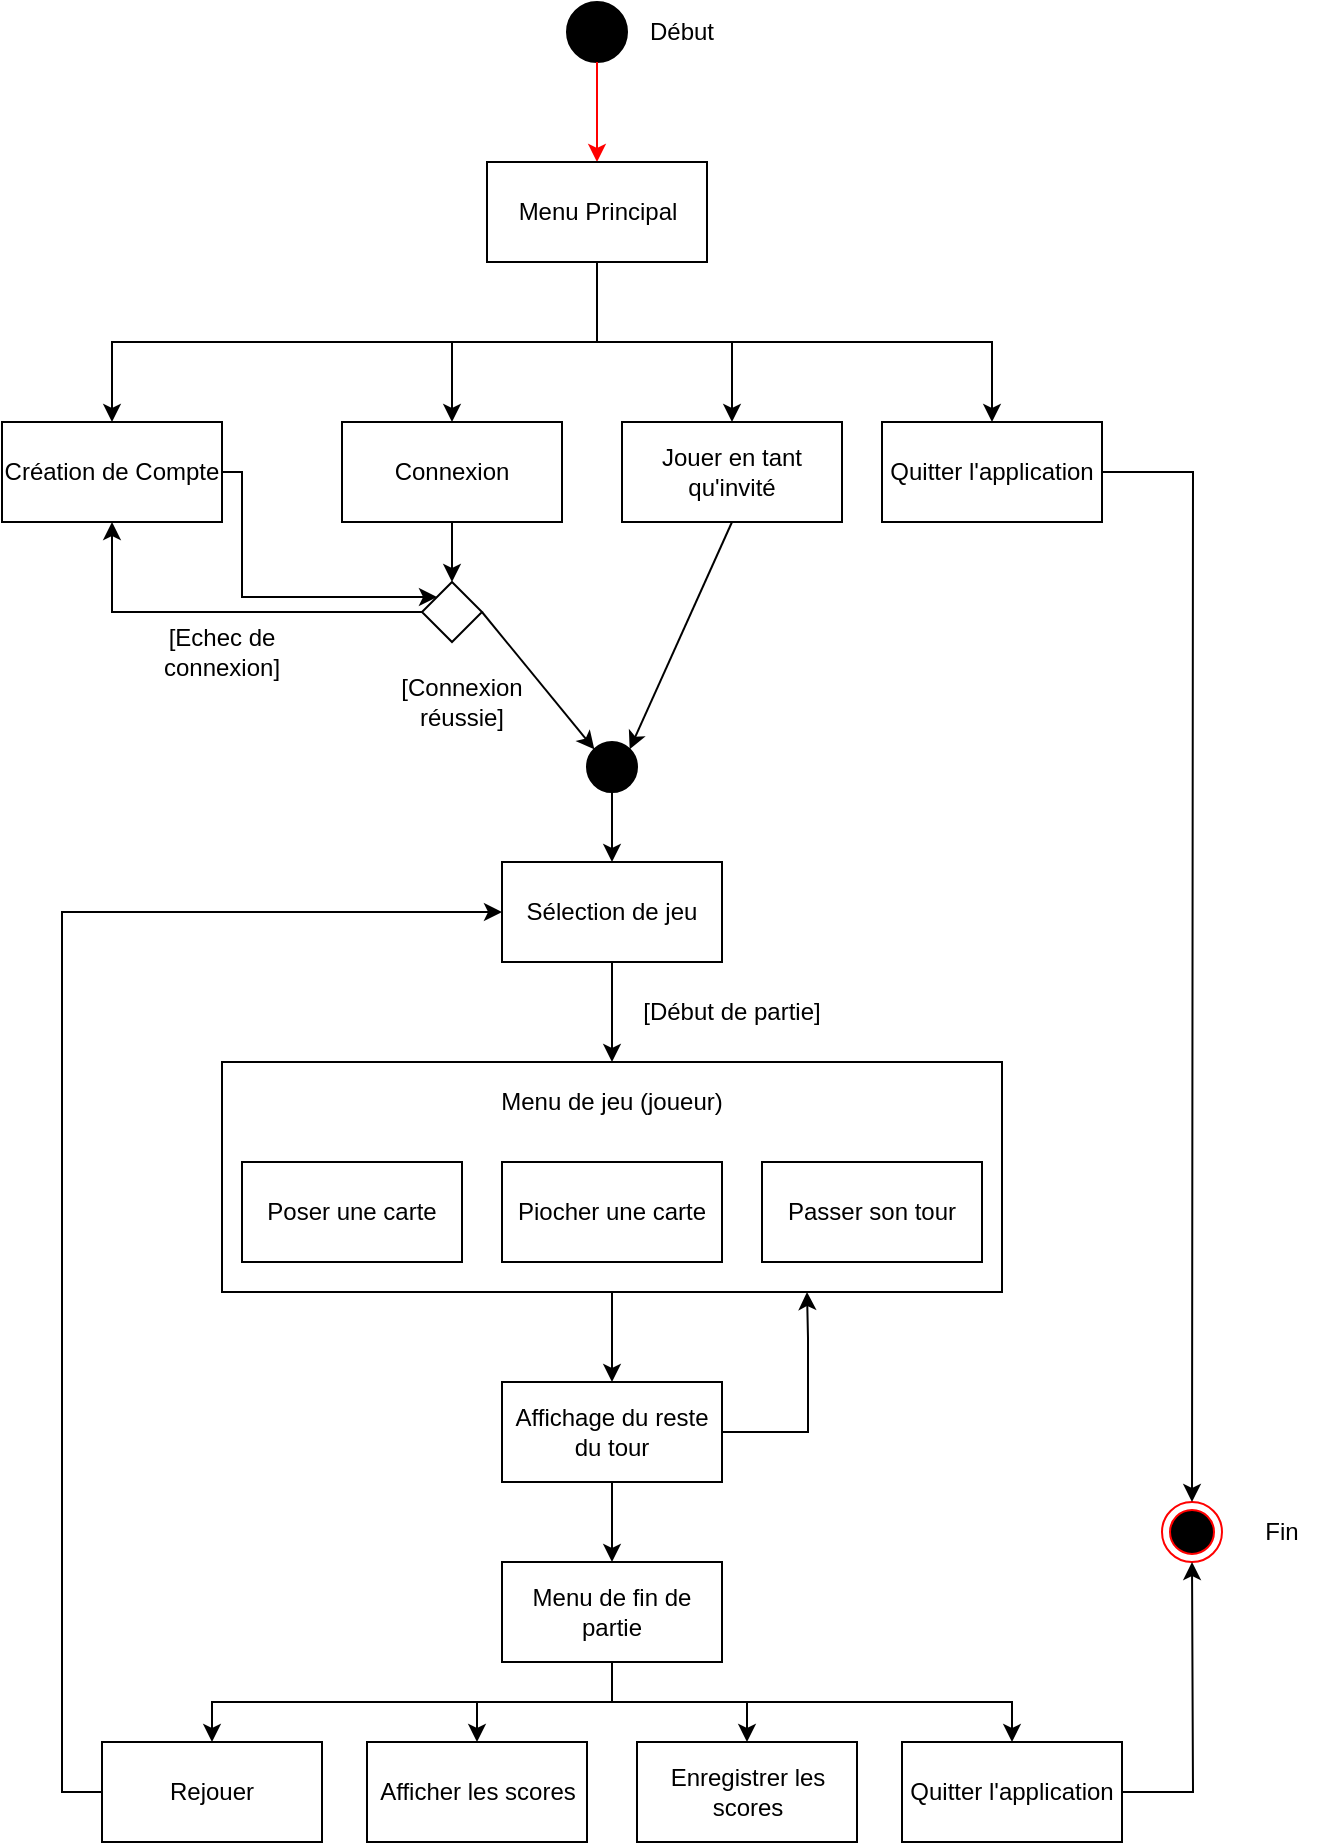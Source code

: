 <mxfile version="13.6.10" type="github">
  <diagram id="SmJTf4wW6SdyIuIH7xTj" name="Page-1">
    <mxGraphModel dx="1422" dy="832" grid="1" gridSize="10" guides="1" tooltips="1" connect="1" arrows="1" fold="1" page="1" pageScale="1" pageWidth="827" pageHeight="1169" math="0" shadow="0">
      <root>
        <mxCell id="0" />
        <mxCell id="1" parent="0" />
        <mxCell id="2EBHpzkCXa870_cZxz3k-1" value="" style="ellipse;html=1;shape=endState;fillColor=#000000;strokeColor=#ff0000;" parent="1" vertex="1">
          <mxGeometry x="680" y="820" width="30" height="30" as="geometry" />
        </mxCell>
        <mxCell id="2EBHpzkCXa870_cZxz3k-2" value="Début" style="text;html=1;strokeColor=none;fillColor=none;align=center;verticalAlign=middle;whiteSpace=wrap;rounded=0;" parent="1" vertex="1">
          <mxGeometry x="420" y="75" width="40" height="20" as="geometry" />
        </mxCell>
        <mxCell id="2EBHpzkCXa870_cZxz3k-3" value="" style="ellipse;whiteSpace=wrap;html=1;aspect=fixed;fillColor=#000000;" parent="1" vertex="1">
          <mxGeometry x="382.5" y="70" width="30" height="30" as="geometry" />
        </mxCell>
        <mxCell id="2EBHpzkCXa870_cZxz3k-6" value="" style="endArrow=classic;html=1;exitX=0.5;exitY=1;exitDx=0;exitDy=0;strokeColor=#FF0000;" parent="1" source="2EBHpzkCXa870_cZxz3k-3" edge="1">
          <mxGeometry width="50" height="50" relative="1" as="geometry">
            <mxPoint x="427.5" y="350" as="sourcePoint" />
            <mxPoint x="397.5" y="150" as="targetPoint" />
          </mxGeometry>
        </mxCell>
        <mxCell id="2EBHpzkCXa870_cZxz3k-64" style="edgeStyle=orthogonalEdgeStyle;rounded=0;orthogonalLoop=1;jettySize=auto;html=1;exitX=0.5;exitY=1;exitDx=0;exitDy=0;entryX=0.5;entryY=0;entryDx=0;entryDy=0;strokeColor=#000000;" parent="1" source="2EBHpzkCXa870_cZxz3k-7" target="2EBHpzkCXa870_cZxz3k-51" edge="1">
          <mxGeometry relative="1" as="geometry" />
        </mxCell>
        <mxCell id="2EBHpzkCXa870_cZxz3k-67" style="edgeStyle=orthogonalEdgeStyle;rounded=0;orthogonalLoop=1;jettySize=auto;html=1;exitX=0.5;exitY=1;exitDx=0;exitDy=0;strokeColor=#000000;" parent="1" source="2EBHpzkCXa870_cZxz3k-7" target="2EBHpzkCXa870_cZxz3k-11" edge="1">
          <mxGeometry relative="1" as="geometry" />
        </mxCell>
        <mxCell id="2EBHpzkCXa870_cZxz3k-68" style="edgeStyle=orthogonalEdgeStyle;rounded=0;orthogonalLoop=1;jettySize=auto;html=1;exitX=0.5;exitY=1;exitDx=0;exitDy=0;entryX=0.5;entryY=0;entryDx=0;entryDy=0;strokeColor=#000000;" parent="1" source="2EBHpzkCXa870_cZxz3k-7" target="2EBHpzkCXa870_cZxz3k-10" edge="1">
          <mxGeometry relative="1" as="geometry" />
        </mxCell>
        <mxCell id="2EBHpzkCXa870_cZxz3k-69" style="edgeStyle=orthogonalEdgeStyle;rounded=0;orthogonalLoop=1;jettySize=auto;html=1;exitX=0.5;exitY=1;exitDx=0;exitDy=0;entryX=0.5;entryY=0;entryDx=0;entryDy=0;strokeColor=#000000;" parent="1" source="2EBHpzkCXa870_cZxz3k-7" target="2EBHpzkCXa870_cZxz3k-9" edge="1">
          <mxGeometry relative="1" as="geometry" />
        </mxCell>
        <mxCell id="2EBHpzkCXa870_cZxz3k-7" value="Menu Principal" style="rounded=0;whiteSpace=wrap;html=1;fillColor=none;" parent="1" vertex="1">
          <mxGeometry x="342.5" y="150" width="110" height="50" as="geometry" />
        </mxCell>
        <mxCell id="2EBHpzkCXa870_cZxz3k-24" style="edgeStyle=orthogonalEdgeStyle;rounded=0;orthogonalLoop=1;jettySize=auto;html=1;exitX=1;exitY=0.5;exitDx=0;exitDy=0;entryX=0;entryY=0;entryDx=0;entryDy=0;strokeColor=#000000;" parent="1" source="2EBHpzkCXa870_cZxz3k-9" target="gvkK1Dget6mztFScCn8p-2" edge="1">
          <mxGeometry relative="1" as="geometry">
            <Array as="points">
              <mxPoint x="220" y="305" />
              <mxPoint x="220" y="368" />
            </Array>
            <mxPoint x="316.161" y="363.661" as="targetPoint" />
          </mxGeometry>
        </mxCell>
        <mxCell id="2EBHpzkCXa870_cZxz3k-9" value="Création de Compte" style="rounded=0;whiteSpace=wrap;html=1;fillColor=none;" parent="1" vertex="1">
          <mxGeometry x="100" y="280" width="110" height="50" as="geometry" />
        </mxCell>
        <mxCell id="2EBHpzkCXa870_cZxz3k-10" value="Connexion" style="rounded=0;whiteSpace=wrap;html=1;fillColor=none;" parent="1" vertex="1">
          <mxGeometry x="270" y="280" width="110" height="50" as="geometry" />
        </mxCell>
        <mxCell id="2EBHpzkCXa870_cZxz3k-11" value="Jouer en tant qu&#39;invité" style="rounded=0;whiteSpace=wrap;html=1;fillColor=none;" parent="1" vertex="1">
          <mxGeometry x="410" y="280" width="110" height="50" as="geometry" />
        </mxCell>
        <mxCell id="2EBHpzkCXa870_cZxz3k-29" style="edgeStyle=orthogonalEdgeStyle;rounded=0;orthogonalLoop=1;jettySize=auto;html=1;exitX=0.5;exitY=1;exitDx=0;exitDy=0;entryX=0.5;entryY=0;entryDx=0;entryDy=0;strokeColor=#000000;" parent="1" source="2EBHpzkCXa870_cZxz3k-12" edge="1">
          <mxGeometry relative="1" as="geometry">
            <mxPoint x="405" y="600" as="targetPoint" />
          </mxGeometry>
        </mxCell>
        <mxCell id="2EBHpzkCXa870_cZxz3k-12" value="Sélection de jeu" style="rounded=0;whiteSpace=wrap;html=1;fillColor=none;" parent="1" vertex="1">
          <mxGeometry x="350" y="500" width="110" height="50" as="geometry" />
        </mxCell>
        <mxCell id="gvkK1Dget6mztFScCn8p-1" style="edgeStyle=orthogonalEdgeStyle;rounded=0;orthogonalLoop=1;jettySize=auto;html=1;exitX=0.5;exitY=1;exitDx=0;exitDy=0;" edge="1" parent="1" source="2EBHpzkCXa870_cZxz3k-13" target="2EBHpzkCXa870_cZxz3k-12">
          <mxGeometry relative="1" as="geometry" />
        </mxCell>
        <mxCell id="2EBHpzkCXa870_cZxz3k-13" value="" style="ellipse;whiteSpace=wrap;html=1;aspect=fixed;fillColor=#000000;" parent="1" vertex="1">
          <mxGeometry x="392.5" y="440" width="25" height="25" as="geometry" />
        </mxCell>
        <mxCell id="2EBHpzkCXa870_cZxz3k-14" value="" style="endArrow=classic;html=1;exitX=0.5;exitY=1;exitDx=0;exitDy=0;entryX=1;entryY=0;entryDx=0;entryDy=0;" parent="1" source="2EBHpzkCXa870_cZxz3k-11" target="2EBHpzkCXa870_cZxz3k-13" edge="1">
          <mxGeometry width="50" height="50" relative="1" as="geometry">
            <mxPoint x="450" y="390" as="sourcePoint" />
            <mxPoint x="500" y="340" as="targetPoint" />
          </mxGeometry>
        </mxCell>
        <mxCell id="2EBHpzkCXa870_cZxz3k-15" value="" style="endArrow=classic;html=1;exitX=0.5;exitY=1;exitDx=0;exitDy=0;entryX=0.5;entryY=0;entryDx=0;entryDy=0;" parent="1" source="2EBHpzkCXa870_cZxz3k-10" edge="1">
          <mxGeometry width="50" height="50" relative="1" as="geometry">
            <mxPoint x="475" y="340" as="sourcePoint" />
            <mxPoint x="325" y="360" as="targetPoint" />
          </mxGeometry>
        </mxCell>
        <mxCell id="2EBHpzkCXa870_cZxz3k-17" value="[Connexion réussie]" style="text;html=1;strokeColor=none;fillColor=none;align=center;verticalAlign=middle;whiteSpace=wrap;rounded=0;" parent="1" vertex="1">
          <mxGeometry x="310" y="410" width="40" height="20" as="geometry" />
        </mxCell>
        <mxCell id="2EBHpzkCXa870_cZxz3k-23" style="edgeStyle=orthogonalEdgeStyle;rounded=0;orthogonalLoop=1;jettySize=auto;html=1;exitX=0;exitY=0.5;exitDx=0;exitDy=0;entryX=0.5;entryY=1;entryDx=0;entryDy=0;strokeColor=#000000;" parent="1" source="gvkK1Dget6mztFScCn8p-2" target="2EBHpzkCXa870_cZxz3k-9" edge="1">
          <mxGeometry relative="1" as="geometry">
            <mxPoint x="312.5" y="372.5" as="sourcePoint" />
          </mxGeometry>
        </mxCell>
        <mxCell id="2EBHpzkCXa870_cZxz3k-20" value="" style="endArrow=classic;html=1;entryX=0;entryY=0;entryDx=0;entryDy=0;exitX=1;exitY=0.5;exitDx=0;exitDy=0;" parent="1" source="gvkK1Dget6mztFScCn8p-2" target="2EBHpzkCXa870_cZxz3k-13" edge="1">
          <mxGeometry width="50" height="50" relative="1" as="geometry">
            <mxPoint x="333.839" y="381.339" as="sourcePoint" />
            <mxPoint x="335" y="370" as="targetPoint" />
          </mxGeometry>
        </mxCell>
        <mxCell id="2EBHpzkCXa870_cZxz3k-25" value="[Echec de connexion]" style="text;html=1;strokeColor=none;fillColor=none;align=center;verticalAlign=middle;whiteSpace=wrap;rounded=0;" parent="1" vertex="1">
          <mxGeometry x="190" y="385" width="40" height="20" as="geometry" />
        </mxCell>
        <mxCell id="2EBHpzkCXa870_cZxz3k-30" value="Poser une carte" style="rounded=0;whiteSpace=wrap;html=1;fillColor=none;" parent="1" vertex="1">
          <mxGeometry x="220" y="650" width="110" height="50" as="geometry" />
        </mxCell>
        <mxCell id="2EBHpzkCXa870_cZxz3k-31" value="Piocher une carte" style="rounded=0;whiteSpace=wrap;html=1;fillColor=none;" parent="1" vertex="1">
          <mxGeometry x="350" y="650" width="110" height="50" as="geometry" />
        </mxCell>
        <mxCell id="2EBHpzkCXa870_cZxz3k-32" value="Passer son tour" style="rounded=0;whiteSpace=wrap;html=1;fillColor=none;" parent="1" vertex="1">
          <mxGeometry x="480" y="650" width="110" height="50" as="geometry" />
        </mxCell>
        <mxCell id="2EBHpzkCXa870_cZxz3k-37" style="edgeStyle=orthogonalEdgeStyle;rounded=0;orthogonalLoop=1;jettySize=auto;html=1;exitX=0.5;exitY=1;exitDx=0;exitDy=0;entryX=0.5;entryY=0;entryDx=0;entryDy=0;strokeColor=#000000;" parent="1" source="2EBHpzkCXa870_cZxz3k-33" target="2EBHpzkCXa870_cZxz3k-36" edge="1">
          <mxGeometry relative="1" as="geometry" />
        </mxCell>
        <mxCell id="2EBHpzkCXa870_cZxz3k-33" value="" style="rounded=0;whiteSpace=wrap;html=1;fillColor=none;" parent="1" vertex="1">
          <mxGeometry x="210" y="600" width="390" height="115" as="geometry" />
        </mxCell>
        <mxCell id="2EBHpzkCXa870_cZxz3k-34" value="Menu de jeu (joueur)" style="text;html=1;strokeColor=none;fillColor=none;align=center;verticalAlign=middle;whiteSpace=wrap;rounded=0;" parent="1" vertex="1">
          <mxGeometry x="345" y="610" width="120" height="20" as="geometry" />
        </mxCell>
        <mxCell id="2EBHpzkCXa870_cZxz3k-50" style="edgeStyle=orthogonalEdgeStyle;rounded=0;orthogonalLoop=1;jettySize=auto;html=1;exitX=1;exitY=0.5;exitDx=0;exitDy=0;entryX=0.75;entryY=1;entryDx=0;entryDy=0;strokeColor=#000000;" parent="1" source="2EBHpzkCXa870_cZxz3k-36" target="2EBHpzkCXa870_cZxz3k-33" edge="1">
          <mxGeometry relative="1" as="geometry">
            <Array as="points">
              <mxPoint x="503" y="785" />
              <mxPoint x="503" y="738" />
            </Array>
          </mxGeometry>
        </mxCell>
        <mxCell id="2EBHpzkCXa870_cZxz3k-54" style="edgeStyle=orthogonalEdgeStyle;rounded=0;orthogonalLoop=1;jettySize=auto;html=1;exitX=0.5;exitY=1;exitDx=0;exitDy=0;entryX=0.5;entryY=0;entryDx=0;entryDy=0;strokeColor=#000000;" parent="1" source="2EBHpzkCXa870_cZxz3k-36" target="2EBHpzkCXa870_cZxz3k-53" edge="1">
          <mxGeometry relative="1" as="geometry" />
        </mxCell>
        <mxCell id="2EBHpzkCXa870_cZxz3k-36" value="Affichage du reste du tour" style="rounded=0;whiteSpace=wrap;html=1;fillColor=none;" parent="1" vertex="1">
          <mxGeometry x="350" y="760" width="110" height="50" as="geometry" />
        </mxCell>
        <mxCell id="2EBHpzkCXa870_cZxz3k-65" style="edgeStyle=orthogonalEdgeStyle;rounded=0;orthogonalLoop=1;jettySize=auto;html=1;exitX=1;exitY=0.5;exitDx=0;exitDy=0;entryX=0.5;entryY=0;entryDx=0;entryDy=0;strokeColor=#000000;" parent="1" source="2EBHpzkCXa870_cZxz3k-51" edge="1">
          <mxGeometry relative="1" as="geometry">
            <mxPoint x="695" y="820" as="targetPoint" />
          </mxGeometry>
        </mxCell>
        <mxCell id="2EBHpzkCXa870_cZxz3k-51" value="Quitter l&#39;application" style="rounded=0;whiteSpace=wrap;html=1;fillColor=none;" parent="1" vertex="1">
          <mxGeometry x="540" y="280" width="110" height="50" as="geometry" />
        </mxCell>
        <mxCell id="2EBHpzkCXa870_cZxz3k-52" value="[Début de partie]" style="text;html=1;strokeColor=none;fillColor=none;align=center;verticalAlign=middle;whiteSpace=wrap;rounded=0;" parent="1" vertex="1">
          <mxGeometry x="410" y="564.5" width="110" height="20" as="geometry" />
        </mxCell>
        <mxCell id="2EBHpzkCXa870_cZxz3k-57" style="edgeStyle=orthogonalEdgeStyle;rounded=0;orthogonalLoop=1;jettySize=auto;html=1;exitX=0.5;exitY=1;exitDx=0;exitDy=0;entryX=0.5;entryY=0;entryDx=0;entryDy=0;strokeColor=#000000;" parent="1" source="2EBHpzkCXa870_cZxz3k-53" target="2EBHpzkCXa870_cZxz3k-55" edge="1">
          <mxGeometry relative="1" as="geometry" />
        </mxCell>
        <mxCell id="2EBHpzkCXa870_cZxz3k-58" style="edgeStyle=orthogonalEdgeStyle;rounded=0;orthogonalLoop=1;jettySize=auto;html=1;exitX=0.5;exitY=1;exitDx=0;exitDy=0;strokeColor=#000000;" parent="1" source="2EBHpzkCXa870_cZxz3k-53" target="2EBHpzkCXa870_cZxz3k-56" edge="1">
          <mxGeometry relative="1" as="geometry" />
        </mxCell>
        <mxCell id="2EBHpzkCXa870_cZxz3k-60" style="edgeStyle=orthogonalEdgeStyle;rounded=0;orthogonalLoop=1;jettySize=auto;html=1;exitX=0.5;exitY=1;exitDx=0;exitDy=0;entryX=0.5;entryY=0;entryDx=0;entryDy=0;strokeColor=#000000;" parent="1" source="2EBHpzkCXa870_cZxz3k-53" target="2EBHpzkCXa870_cZxz3k-59" edge="1">
          <mxGeometry relative="1" as="geometry" />
        </mxCell>
        <mxCell id="2EBHpzkCXa870_cZxz3k-63" style="edgeStyle=orthogonalEdgeStyle;rounded=0;orthogonalLoop=1;jettySize=auto;html=1;exitX=0.5;exitY=1;exitDx=0;exitDy=0;entryX=0.5;entryY=0;entryDx=0;entryDy=0;strokeColor=#000000;" parent="1" source="2EBHpzkCXa870_cZxz3k-53" target="2EBHpzkCXa870_cZxz3k-62" edge="1">
          <mxGeometry relative="1" as="geometry" />
        </mxCell>
        <mxCell id="2EBHpzkCXa870_cZxz3k-53" value="Menu de fin de partie" style="rounded=0;whiteSpace=wrap;html=1;fillColor=none;" parent="1" vertex="1">
          <mxGeometry x="350" y="850" width="110" height="50" as="geometry" />
        </mxCell>
        <mxCell id="2EBHpzkCXa870_cZxz3k-55" value="Afficher les scores" style="rounded=0;whiteSpace=wrap;html=1;fillColor=none;" parent="1" vertex="1">
          <mxGeometry x="282.5" y="940" width="110" height="50" as="geometry" />
        </mxCell>
        <mxCell id="2EBHpzkCXa870_cZxz3k-56" value="Enregistrer les scores" style="rounded=0;whiteSpace=wrap;html=1;fillColor=none;" parent="1" vertex="1">
          <mxGeometry x="417.5" y="940" width="110" height="50" as="geometry" />
        </mxCell>
        <mxCell id="2EBHpzkCXa870_cZxz3k-61" style="edgeStyle=orthogonalEdgeStyle;rounded=0;orthogonalLoop=1;jettySize=auto;html=1;exitX=0;exitY=0.5;exitDx=0;exitDy=0;entryX=0;entryY=0.5;entryDx=0;entryDy=0;strokeColor=#000000;" parent="1" source="2EBHpzkCXa870_cZxz3k-59" target="2EBHpzkCXa870_cZxz3k-12" edge="1">
          <mxGeometry relative="1" as="geometry" />
        </mxCell>
        <mxCell id="2EBHpzkCXa870_cZxz3k-59" value="Rejouer" style="rounded=0;whiteSpace=wrap;html=1;fillColor=none;" parent="1" vertex="1">
          <mxGeometry x="150" y="940" width="110" height="50" as="geometry" />
        </mxCell>
        <mxCell id="2EBHpzkCXa870_cZxz3k-66" style="edgeStyle=orthogonalEdgeStyle;rounded=0;orthogonalLoop=1;jettySize=auto;html=1;exitX=1;exitY=0.5;exitDx=0;exitDy=0;entryX=0.5;entryY=1;entryDx=0;entryDy=0;strokeColor=#000000;" parent="1" source="2EBHpzkCXa870_cZxz3k-62" edge="1">
          <mxGeometry relative="1" as="geometry">
            <mxPoint x="695" y="850" as="targetPoint" />
          </mxGeometry>
        </mxCell>
        <mxCell id="2EBHpzkCXa870_cZxz3k-62" value="Quitter l&#39;application" style="rounded=0;whiteSpace=wrap;html=1;fillColor=none;" parent="1" vertex="1">
          <mxGeometry x="550" y="940" width="110" height="50" as="geometry" />
        </mxCell>
        <mxCell id="2EBHpzkCXa870_cZxz3k-71" value="Fin" style="text;html=1;strokeColor=none;fillColor=none;align=center;verticalAlign=middle;whiteSpace=wrap;rounded=0;" parent="1" vertex="1">
          <mxGeometry x="720" y="825" width="40" height="20" as="geometry" />
        </mxCell>
        <mxCell id="gvkK1Dget6mztFScCn8p-2" value="" style="rhombus;whiteSpace=wrap;html=1;" vertex="1" parent="1">
          <mxGeometry x="310" y="360" width="30" height="30" as="geometry" />
        </mxCell>
      </root>
    </mxGraphModel>
  </diagram>
</mxfile>
